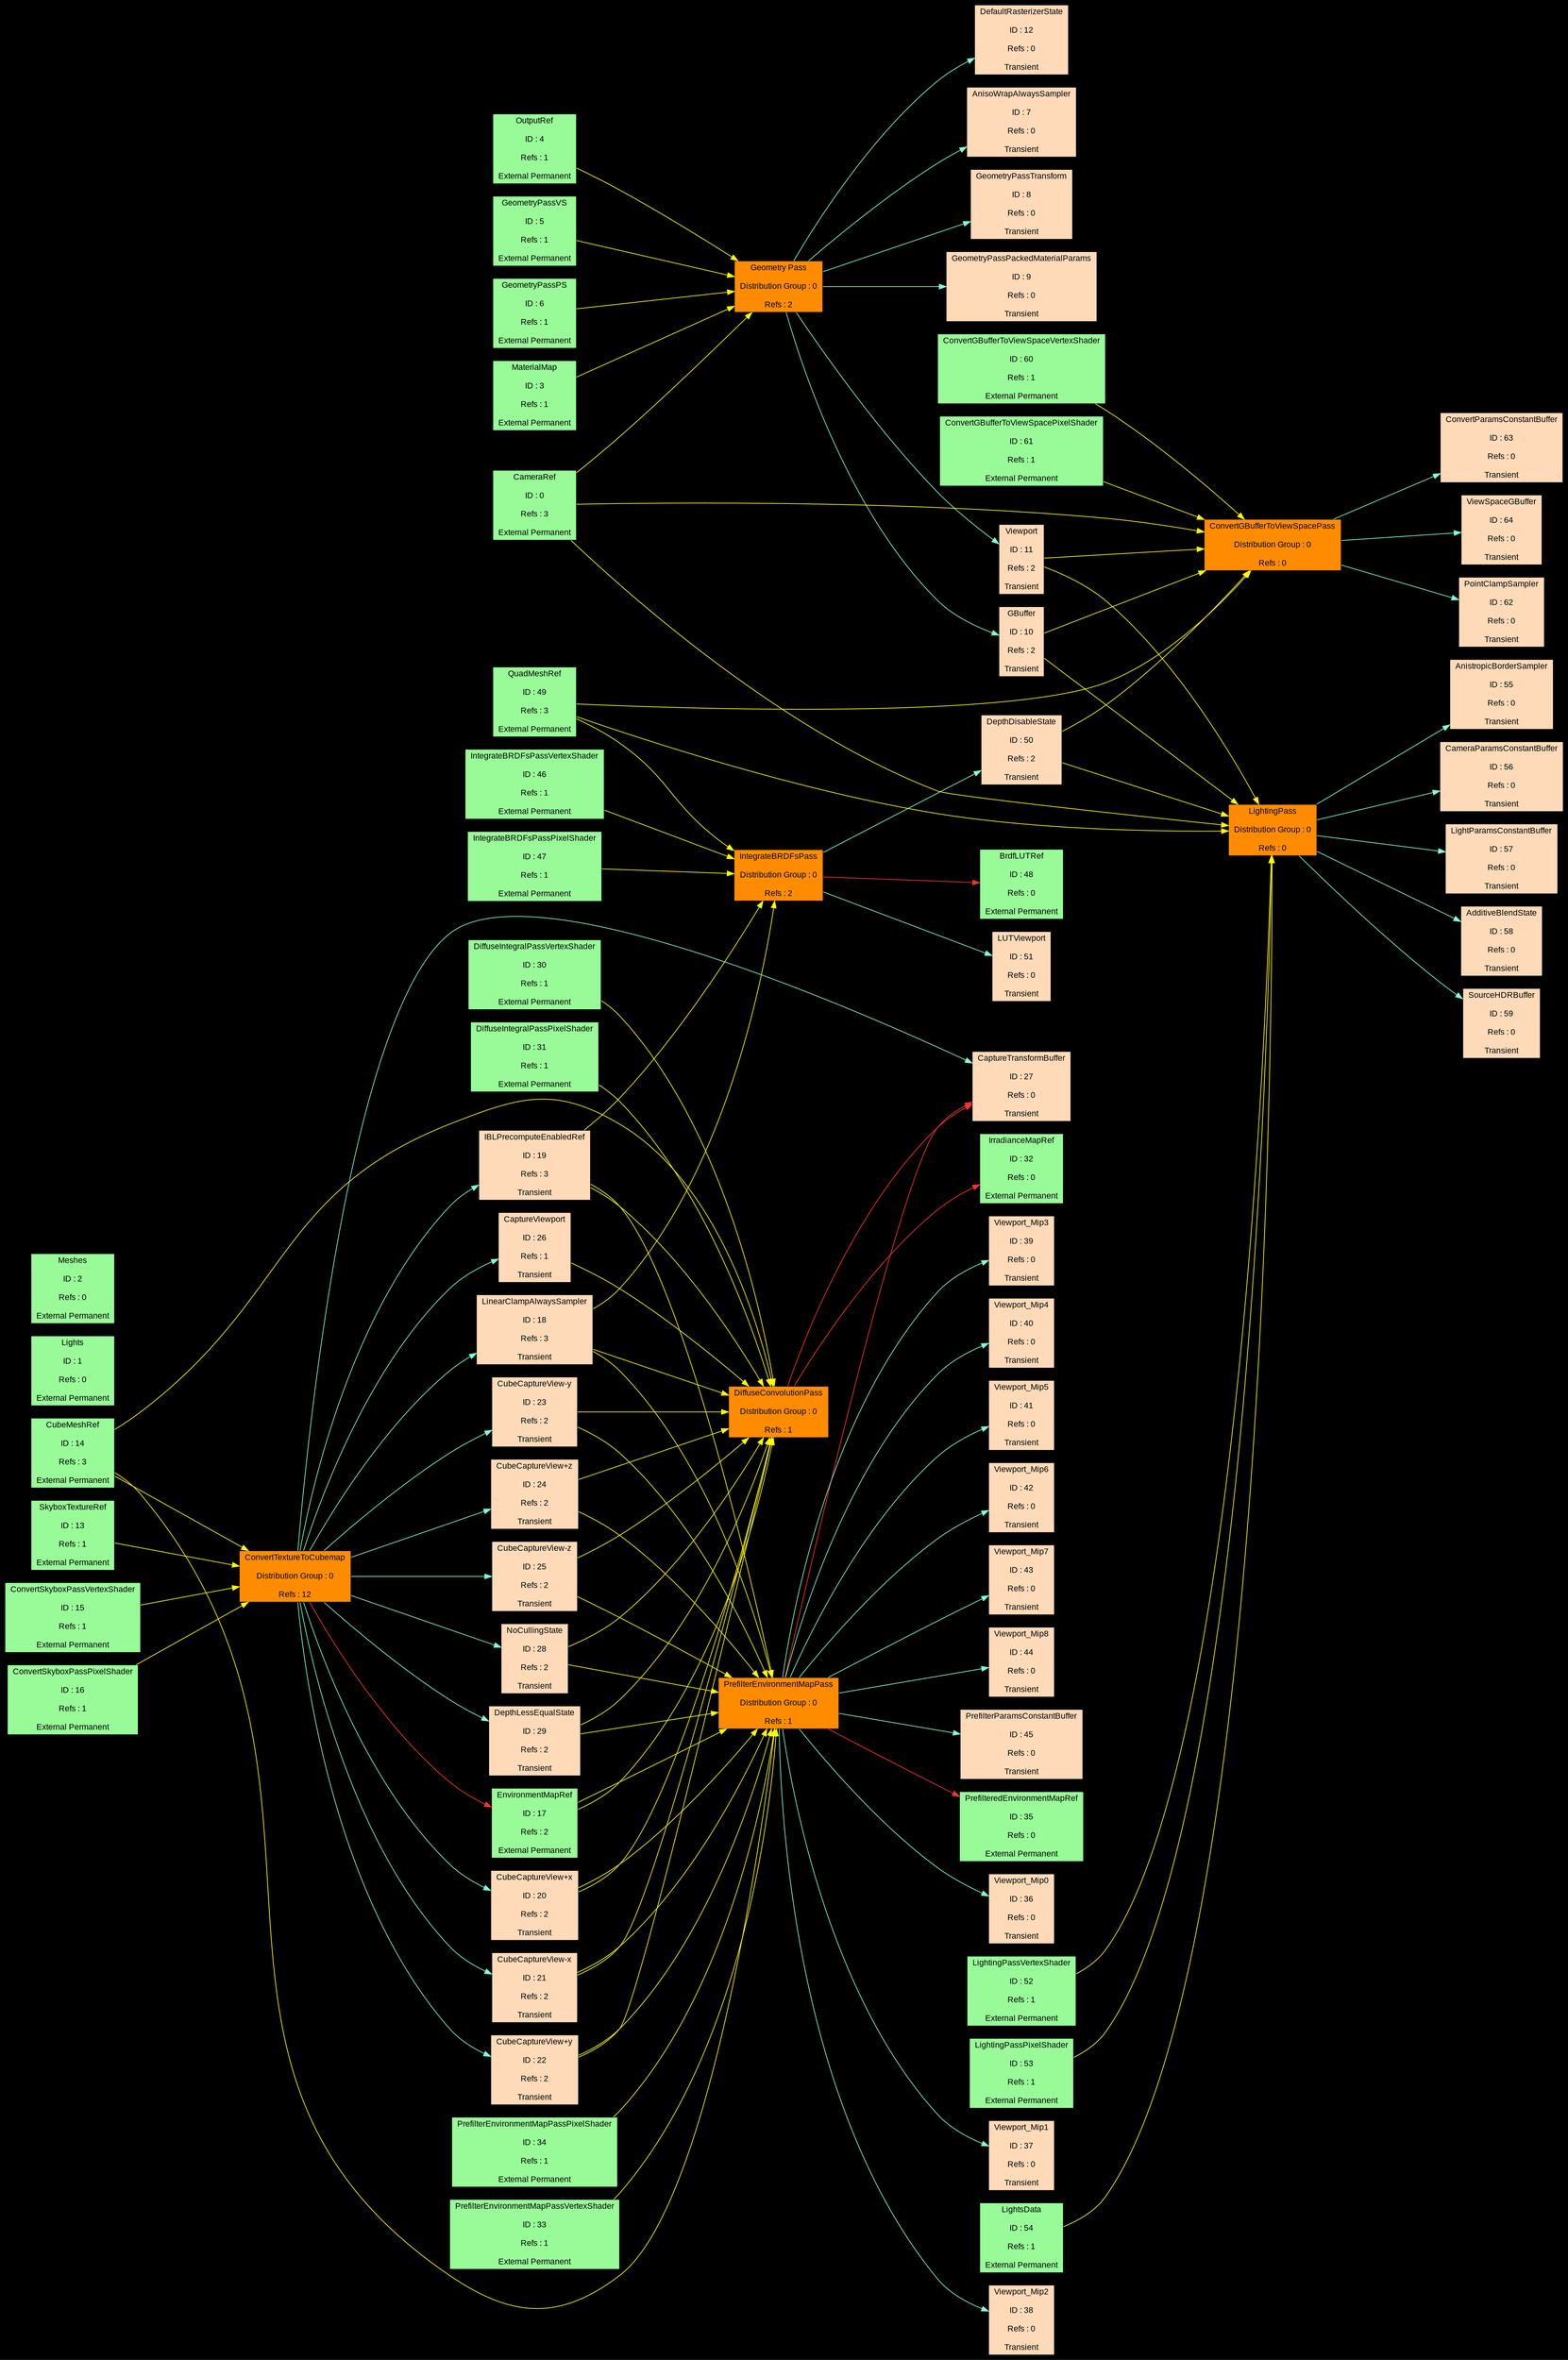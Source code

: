digraph FrameGraph 
{
splines=true
graph [pad="0.1", nodestep="0.6", ranksep="2"]
rankdir = LR
bgcolor = black
node [shape=rectangle, fontname="arial", fontsize=12, fontcolor=black]
edge [fontname="arial", fontsize=12, fontcolor=white]
"Geometry Pass" [label="Geometry Pass
\nDistribution Group : 0
\nRefs : 2", style=filled, fillcolor=darkorange];
"ConvertTextureToCubemap" [label="ConvertTextureToCubemap
\nDistribution Group : 0
\nRefs : 12", style=filled, fillcolor=darkorange];
"DiffuseConvolutionPass" [label="DiffuseConvolutionPass
\nDistribution Group : 0
\nRefs : 1", style=filled, fillcolor=darkorange];
"PrefilterEnvironmentMapPass" [label="PrefilterEnvironmentMapPass
\nDistribution Group : 0
\nRefs : 1", style=filled, fillcolor=darkorange];
"IntegrateBRDFsPass" [label="IntegrateBRDFsPass
\nDistribution Group : 0
\nRefs : 2", style=filled, fillcolor=darkorange];
"LightingPass" [label="LightingPass
\nDistribution Group : 0
\nRefs : 0", style=filled, fillcolor=darkorange];
"ConvertGBufferToViewSpacePass" [label="ConvertGBufferToViewSpacePass
\nDistribution Group : 0
\nRefs : 0", style=filled, fillcolor=darkorange];
"CameraRef" [label="CameraRef
\nID : 0
\nRefs : 3
\nExternal Permanent", style=filled, fillcolor=palegreen]
"Lights" [label="Lights
\nID : 1
\nRefs : 0
\nExternal Permanent", style=filled, fillcolor=palegreen]
"Meshes" [label="Meshes
\nID : 2
\nRefs : 0
\nExternal Permanent", style=filled, fillcolor=palegreen]
"MaterialMap" [label="MaterialMap
\nID : 3
\nRefs : 1
\nExternal Permanent", style=filled, fillcolor=palegreen]
"OutputRef" [label="OutputRef
\nID : 4
\nRefs : 1
\nExternal Permanent", style=filled, fillcolor=palegreen]
"GeometryPassVS" [label="GeometryPassVS
\nID : 5
\nRefs : 1
\nExternal Permanent", style=filled, fillcolor=palegreen]
"GeometryPassPS" [label="GeometryPassPS
\nID : 6
\nRefs : 1
\nExternal Permanent", style=filled, fillcolor=palegreen]
"AnisoWrapAlwaysSampler" [label="AnisoWrapAlwaysSampler
\nID : 7
\nRefs : 0
\nTransient", style=filled, fillcolor=peachpuff]
"GeometryPassTransform" [label="GeometryPassTransform
\nID : 8
\nRefs : 0
\nTransient", style=filled, fillcolor=peachpuff]
"GeometryPassPackedMaterialParams" [label="GeometryPassPackedMaterialParams
\nID : 9
\nRefs : 0
\nTransient", style=filled, fillcolor=peachpuff]
"GBuffer" [label="GBuffer
\nID : 10
\nRefs : 2
\nTransient", style=filled, fillcolor=peachpuff]
"Viewport" [label="Viewport
\nID : 11
\nRefs : 2
\nTransient", style=filled, fillcolor=peachpuff]
"DefaultRasterizerState" [label="DefaultRasterizerState
\nID : 12
\nRefs : 0
\nTransient", style=filled, fillcolor=peachpuff]
"SkyboxTextureRef" [label="SkyboxTextureRef
\nID : 13
\nRefs : 1
\nExternal Permanent", style=filled, fillcolor=palegreen]
"CubeMeshRef" [label="CubeMeshRef
\nID : 14
\nRefs : 3
\nExternal Permanent", style=filled, fillcolor=palegreen]
"ConvertSkyboxPassVertexShader" [label="ConvertSkyboxPassVertexShader
\nID : 15
\nRefs : 1
\nExternal Permanent", style=filled, fillcolor=palegreen]
"ConvertSkyboxPassPixelShader" [label="ConvertSkyboxPassPixelShader
\nID : 16
\nRefs : 1
\nExternal Permanent", style=filled, fillcolor=palegreen]
"EnvironmentMapRef" [label="EnvironmentMapRef
\nID : 17
\nRefs : 2
\nExternal Permanent", style=filled, fillcolor=palegreen]
"LinearClampAlwaysSampler" [label="LinearClampAlwaysSampler
\nID : 18
\nRefs : 3
\nTransient", style=filled, fillcolor=peachpuff]
"IBLPrecomputeEnabledRef" [label="IBLPrecomputeEnabledRef
\nID : 19
\nRefs : 3
\nTransient", style=filled, fillcolor=peachpuff]
"CubeCaptureView+x" [label="CubeCaptureView+x
\nID : 20
\nRefs : 2
\nTransient", style=filled, fillcolor=peachpuff]
"CubeCaptureView-x" [label="CubeCaptureView-x
\nID : 21
\nRefs : 2
\nTransient", style=filled, fillcolor=peachpuff]
"CubeCaptureView+y" [label="CubeCaptureView+y
\nID : 22
\nRefs : 2
\nTransient", style=filled, fillcolor=peachpuff]
"CubeCaptureView-y" [label="CubeCaptureView-y
\nID : 23
\nRefs : 2
\nTransient", style=filled, fillcolor=peachpuff]
"CubeCaptureView+z" [label="CubeCaptureView+z
\nID : 24
\nRefs : 2
\nTransient", style=filled, fillcolor=peachpuff]
"CubeCaptureView-z" [label="CubeCaptureView-z
\nID : 25
\nRefs : 2
\nTransient", style=filled, fillcolor=peachpuff]
"CaptureViewport" [label="CaptureViewport
\nID : 26
\nRefs : 1
\nTransient", style=filled, fillcolor=peachpuff]
"CaptureTransformBuffer" [label="CaptureTransformBuffer
\nID : 27
\nRefs : 0
\nTransient", style=filled, fillcolor=peachpuff]
"NoCullingState" [label="NoCullingState
\nID : 28
\nRefs : 2
\nTransient", style=filled, fillcolor=peachpuff]
"DepthLessEqualState" [label="DepthLessEqualState
\nID : 29
\nRefs : 2
\nTransient", style=filled, fillcolor=peachpuff]
"DiffuseIntegralPassVertexShader" [label="DiffuseIntegralPassVertexShader
\nID : 30
\nRefs : 1
\nExternal Permanent", style=filled, fillcolor=palegreen]
"DiffuseIntegralPassPixelShader" [label="DiffuseIntegralPassPixelShader
\nID : 31
\nRefs : 1
\nExternal Permanent", style=filled, fillcolor=palegreen]
"IrradianceMapRef" [label="IrradianceMapRef
\nID : 32
\nRefs : 0
\nExternal Permanent", style=filled, fillcolor=palegreen]
"PrefilterEnvironmentMapPassVertexShader" [label="PrefilterEnvironmentMapPassVertexShader
\nID : 33
\nRefs : 1
\nExternal Permanent", style=filled, fillcolor=palegreen]
"PrefilterEnvironmentMapPassPixelShader" [label="PrefilterEnvironmentMapPassPixelShader
\nID : 34
\nRefs : 1
\nExternal Permanent", style=filled, fillcolor=palegreen]
"PrefilteredEnvironmentMapRef" [label="PrefilteredEnvironmentMapRef
\nID : 35
\nRefs : 0
\nExternal Permanent", style=filled, fillcolor=palegreen]
"Viewport_Mip0" [label="Viewport_Mip0
\nID : 36
\nRefs : 0
\nTransient", style=filled, fillcolor=peachpuff]
"Viewport_Mip1" [label="Viewport_Mip1
\nID : 37
\nRefs : 0
\nTransient", style=filled, fillcolor=peachpuff]
"Viewport_Mip2" [label="Viewport_Mip2
\nID : 38
\nRefs : 0
\nTransient", style=filled, fillcolor=peachpuff]
"Viewport_Mip3" [label="Viewport_Mip3
\nID : 39
\nRefs : 0
\nTransient", style=filled, fillcolor=peachpuff]
"Viewport_Mip4" [label="Viewport_Mip4
\nID : 40
\nRefs : 0
\nTransient", style=filled, fillcolor=peachpuff]
"Viewport_Mip5" [label="Viewport_Mip5
\nID : 41
\nRefs : 0
\nTransient", style=filled, fillcolor=peachpuff]
"Viewport_Mip6" [label="Viewport_Mip6
\nID : 42
\nRefs : 0
\nTransient", style=filled, fillcolor=peachpuff]
"Viewport_Mip7" [label="Viewport_Mip7
\nID : 43
\nRefs : 0
\nTransient", style=filled, fillcolor=peachpuff]
"Viewport_Mip8" [label="Viewport_Mip8
\nID : 44
\nRefs : 0
\nTransient", style=filled, fillcolor=peachpuff]
"PrefilterParamsConstantBuffer" [label="PrefilterParamsConstantBuffer
\nID : 45
\nRefs : 0
\nTransient", style=filled, fillcolor=peachpuff]
"IntegrateBRDFsPassVertexShader" [label="IntegrateBRDFsPassVertexShader
\nID : 46
\nRefs : 1
\nExternal Permanent", style=filled, fillcolor=palegreen]
"IntegrateBRDFsPassPixelShader" [label="IntegrateBRDFsPassPixelShader
\nID : 47
\nRefs : 1
\nExternal Permanent", style=filled, fillcolor=palegreen]
"BrdfLUTRef" [label="BrdfLUTRef
\nID : 48
\nRefs : 0
\nExternal Permanent", style=filled, fillcolor=palegreen]
"QuadMeshRef" [label="QuadMeshRef
\nID : 49
\nRefs : 3
\nExternal Permanent", style=filled, fillcolor=palegreen]
"DepthDisableState" [label="DepthDisableState
\nID : 50
\nRefs : 2
\nTransient", style=filled, fillcolor=peachpuff]
"LUTViewport" [label="LUTViewport
\nID : 51
\nRefs : 0
\nTransient", style=filled, fillcolor=peachpuff]
"LightingPassVertexShader" [label="LightingPassVertexShader
\nID : 52
\nRefs : 1
\nExternal Permanent", style=filled, fillcolor=palegreen]
"LightingPassPixelShader" [label="LightingPassPixelShader
\nID : 53
\nRefs : 1
\nExternal Permanent", style=filled, fillcolor=palegreen]
"LightsData" [label="LightsData
\nID : 54
\nRefs : 1
\nExternal Permanent", style=filled, fillcolor=palegreen]
"AnistropicBorderSampler" [label="AnistropicBorderSampler
\nID : 55
\nRefs : 0
\nTransient", style=filled, fillcolor=peachpuff]
"CameraParamsConstantBuffer" [label="CameraParamsConstantBuffer
\nID : 56
\nRefs : 0
\nTransient", style=filled, fillcolor=peachpuff]
"LightParamsConstantBuffer" [label="LightParamsConstantBuffer
\nID : 57
\nRefs : 0
\nTransient", style=filled, fillcolor=peachpuff]
"AdditiveBlendState" [label="AdditiveBlendState
\nID : 58
\nRefs : 0
\nTransient", style=filled, fillcolor=peachpuff]
"SourceHDRBuffer" [label="SourceHDRBuffer
\nID : 59
\nRefs : 0
\nTransient", style=filled, fillcolor=peachpuff]
"ConvertGBufferToViewSpaceVertexShader" [label="ConvertGBufferToViewSpaceVertexShader
\nID : 60
\nRefs : 1
\nExternal Permanent", style=filled, fillcolor=palegreen]
"ConvertGBufferToViewSpacePixelShader" [label="ConvertGBufferToViewSpacePixelShader
\nID : 61
\nRefs : 1
\nExternal Permanent", style=filled, fillcolor=palegreen]
"PointClampSampler" [label="PointClampSampler
\nID : 62
\nRefs : 0
\nTransient", style=filled, fillcolor=peachpuff]
"ConvertParamsConstantBuffer" [label="ConvertParamsConstantBuffer
\nID : 63
\nRefs : 0
\nTransient", style=filled, fillcolor=peachpuff]
"ViewSpaceGBuffer" [label="ViewSpaceGBuffer
\nID : 64
\nRefs : 0
\nTransient", style=filled, fillcolor=peachpuff]
"Geometry Pass" -> { "AnisoWrapAlwaysSampler" "GeometryPassTransform" "GeometryPassPackedMaterialParams" "GBuffer" "Viewport" "DefaultRasterizerState" } [color=aquamarine]
"Geometry Pass" -> { } [color=firebrick1]
"ConvertTextureToCubemap" -> { "LinearClampAlwaysSampler" "IBLPrecomputeEnabledRef" "CubeCaptureView+x" "CubeCaptureView-x" "CubeCaptureView+y" "CubeCaptureView-y" "CubeCaptureView+z" "CubeCaptureView-z" "CaptureViewport" "CaptureTransformBuffer" "NoCullingState" "DepthLessEqualState" } [color=aquamarine]
"ConvertTextureToCubemap" -> { "EnvironmentMapRef" } [color=firebrick1]
"DiffuseConvolutionPass" -> { } [color=aquamarine]
"DiffuseConvolutionPass" -> { "CaptureTransformBuffer" "IrradianceMapRef" } [color=firebrick1]
"PrefilterEnvironmentMapPass" -> { "Viewport_Mip0" "Viewport_Mip1" "Viewport_Mip2" "Viewport_Mip3" "Viewport_Mip4" "Viewport_Mip5" "Viewport_Mip6" "Viewport_Mip7" "Viewport_Mip8" "PrefilterParamsConstantBuffer" } [color=aquamarine]
"PrefilterEnvironmentMapPass" -> { "CaptureTransformBuffer" "PrefilteredEnvironmentMapRef" } [color=firebrick1]
"IntegrateBRDFsPass" -> { "DepthDisableState" "LUTViewport" } [color=aquamarine]
"IntegrateBRDFsPass" -> { "BrdfLUTRef" } [color=firebrick1]
"LightingPass" -> { "AnistropicBorderSampler" "CameraParamsConstantBuffer" "LightParamsConstantBuffer" "AdditiveBlendState" "SourceHDRBuffer" } [color=aquamarine]
"LightingPass" -> { } [color=firebrick1]
"ConvertGBufferToViewSpacePass" -> { "PointClampSampler" "ConvertParamsConstantBuffer" "ViewSpaceGBuffer" } [color=aquamarine]
"ConvertGBufferToViewSpacePass" -> { } [color=firebrick1]

"CameraRef" -> { "Geometry Pass" "LightingPass" "ConvertGBufferToViewSpacePass" } [color=yellow]
"Lights" -> { } [color=yellow]
"Meshes" -> { } [color=yellow]
"MaterialMap" -> { "Geometry Pass" } [color=yellow]
"OutputRef" -> { "Geometry Pass" } [color=yellow]
"GeometryPassVS" -> { "Geometry Pass" } [color=yellow]
"GeometryPassPS" -> { "Geometry Pass" } [color=yellow]
"AnisoWrapAlwaysSampler" -> { } [color=yellow]
"GeometryPassTransform" -> { } [color=yellow]
"GeometryPassPackedMaterialParams" -> { } [color=yellow]
"GBuffer" -> { "LightingPass" "ConvertGBufferToViewSpacePass" } [color=yellow]
"Viewport" -> { "LightingPass" "ConvertGBufferToViewSpacePass" } [color=yellow]
"DefaultRasterizerState" -> { } [color=yellow]
"SkyboxTextureRef" -> { "ConvertTextureToCubemap" } [color=yellow]
"CubeMeshRef" -> { "ConvertTextureToCubemap" "DiffuseConvolutionPass" "PrefilterEnvironmentMapPass" } [color=yellow]
"ConvertSkyboxPassVertexShader" -> { "ConvertTextureToCubemap" } [color=yellow]
"ConvertSkyboxPassPixelShader" -> { "ConvertTextureToCubemap" } [color=yellow]
"EnvironmentMapRef" -> { "DiffuseConvolutionPass" "PrefilterEnvironmentMapPass" } [color=yellow]
"LinearClampAlwaysSampler" -> { "DiffuseConvolutionPass" "PrefilterEnvironmentMapPass" "IntegrateBRDFsPass" } [color=yellow]
"IBLPrecomputeEnabledRef" -> { "DiffuseConvolutionPass" "PrefilterEnvironmentMapPass" "IntegrateBRDFsPass" } [color=yellow]
"CubeCaptureView+x" -> { "DiffuseConvolutionPass" "PrefilterEnvironmentMapPass" } [color=yellow]
"CubeCaptureView-x" -> { "DiffuseConvolutionPass" "PrefilterEnvironmentMapPass" } [color=yellow]
"CubeCaptureView+y" -> { "DiffuseConvolutionPass" "PrefilterEnvironmentMapPass" } [color=yellow]
"CubeCaptureView-y" -> { "DiffuseConvolutionPass" "PrefilterEnvironmentMapPass" } [color=yellow]
"CubeCaptureView+z" -> { "DiffuseConvolutionPass" "PrefilterEnvironmentMapPass" } [color=yellow]
"CubeCaptureView-z" -> { "DiffuseConvolutionPass" "PrefilterEnvironmentMapPass" } [color=yellow]
"CaptureViewport" -> { "DiffuseConvolutionPass" } [color=yellow]
"CaptureTransformBuffer" -> { } [color=yellow]
"NoCullingState" -> { "DiffuseConvolutionPass" "PrefilterEnvironmentMapPass" } [color=yellow]
"DepthLessEqualState" -> { "DiffuseConvolutionPass" "PrefilterEnvironmentMapPass" } [color=yellow]
"DiffuseIntegralPassVertexShader" -> { "DiffuseConvolutionPass" } [color=yellow]
"DiffuseIntegralPassPixelShader" -> { "DiffuseConvolutionPass" } [color=yellow]
"IrradianceMapRef" -> { } [color=yellow]
"PrefilterEnvironmentMapPassVertexShader" -> { "PrefilterEnvironmentMapPass" } [color=yellow]
"PrefilterEnvironmentMapPassPixelShader" -> { "PrefilterEnvironmentMapPass" } [color=yellow]
"PrefilteredEnvironmentMapRef" -> { } [color=yellow]
"Viewport_Mip0" -> { } [color=yellow]
"Viewport_Mip1" -> { } [color=yellow]
"Viewport_Mip2" -> { } [color=yellow]
"Viewport_Mip3" -> { } [color=yellow]
"Viewport_Mip4" -> { } [color=yellow]
"Viewport_Mip5" -> { } [color=yellow]
"Viewport_Mip6" -> { } [color=yellow]
"Viewport_Mip7" -> { } [color=yellow]
"Viewport_Mip8" -> { } [color=yellow]
"PrefilterParamsConstantBuffer" -> { } [color=yellow]
"IntegrateBRDFsPassVertexShader" -> { "IntegrateBRDFsPass" } [color=yellow]
"IntegrateBRDFsPassPixelShader" -> { "IntegrateBRDFsPass" } [color=yellow]
"BrdfLUTRef" -> { } [color=yellow]
"QuadMeshRef" -> { "IntegrateBRDFsPass" "LightingPass" "ConvertGBufferToViewSpacePass" } [color=yellow]
"DepthDisableState" -> { "LightingPass" "ConvertGBufferToViewSpacePass" } [color=yellow]
"LUTViewport" -> { } [color=yellow]
"LightingPassVertexShader" -> { "LightingPass" } [color=yellow]
"LightingPassPixelShader" -> { "LightingPass" } [color=yellow]
"LightsData" -> { "LightingPass" } [color=yellow]
"AnistropicBorderSampler" -> { } [color=yellow]
"CameraParamsConstantBuffer" -> { } [color=yellow]
"LightParamsConstantBuffer" -> { } [color=yellow]
"AdditiveBlendState" -> { } [color=yellow]
"SourceHDRBuffer" -> { } [color=yellow]
"ConvertGBufferToViewSpaceVertexShader" -> { "ConvertGBufferToViewSpacePass" } [color=yellow]
"ConvertGBufferToViewSpacePixelShader" -> { "ConvertGBufferToViewSpacePass" } [color=yellow]
"PointClampSampler" -> { } [color=yellow]
"ConvertParamsConstantBuffer" -> { } [color=yellow]
"ViewSpaceGBuffer" -> { } [color=yellow]
}